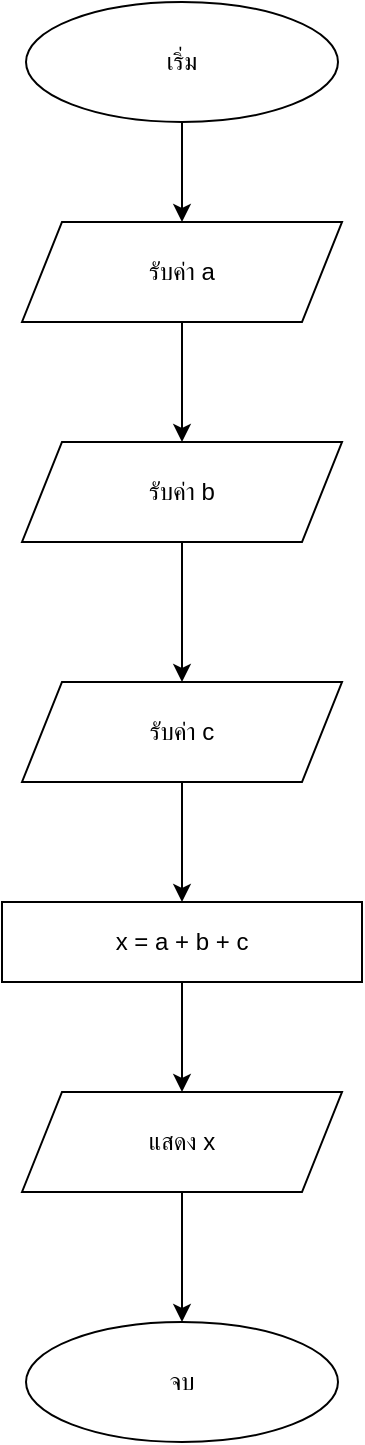 <mxfile version="25.0.3">
  <diagram name="Page-1" id="UO7eL6MkEstPp8H0Vrgt">
    <mxGraphModel dx="1909" dy="949" grid="1" gridSize="10" guides="1" tooltips="1" connect="1" arrows="1" fold="1" page="1" pageScale="1" pageWidth="827" pageHeight="1169" math="0" shadow="0">
      <root>
        <mxCell id="0" />
        <mxCell id="1" parent="0" />
        <mxCell id="7pDi_KAJMN6NUo0X3p8O-5" style="edgeStyle=orthogonalEdgeStyle;rounded=0;orthogonalLoop=1;jettySize=auto;html=1;exitX=0.5;exitY=1;exitDx=0;exitDy=0;entryX=0.5;entryY=0;entryDx=0;entryDy=0;" edge="1" parent="1" source="7pDi_KAJMN6NUo0X3p8O-1" target="7pDi_KAJMN6NUo0X3p8O-2">
          <mxGeometry relative="1" as="geometry" />
        </mxCell>
        <mxCell id="7pDi_KAJMN6NUo0X3p8O-1" value="เริ่ม" style="ellipse;whiteSpace=wrap;html=1;" vertex="1" parent="1">
          <mxGeometry x="354" y="40" width="156" height="60" as="geometry" />
        </mxCell>
        <mxCell id="7pDi_KAJMN6NUo0X3p8O-6" style="edgeStyle=orthogonalEdgeStyle;rounded=0;orthogonalLoop=1;jettySize=auto;html=1;exitX=0.5;exitY=1;exitDx=0;exitDy=0;entryX=0.5;entryY=0;entryDx=0;entryDy=0;" edge="1" parent="1" source="7pDi_KAJMN6NUo0X3p8O-2" target="7pDi_KAJMN6NUo0X3p8O-3">
          <mxGeometry relative="1" as="geometry" />
        </mxCell>
        <mxCell id="7pDi_KAJMN6NUo0X3p8O-2" value="รับค่า a" style="shape=parallelogram;perimeter=parallelogramPerimeter;whiteSpace=wrap;html=1;fixedSize=1;" vertex="1" parent="1">
          <mxGeometry x="352" y="150" width="160" height="50" as="geometry" />
        </mxCell>
        <mxCell id="7pDi_KAJMN6NUo0X3p8O-7" value="" style="edgeStyle=orthogonalEdgeStyle;rounded=0;orthogonalLoop=1;jettySize=auto;html=1;" edge="1" parent="1" source="7pDi_KAJMN6NUo0X3p8O-3" target="7pDi_KAJMN6NUo0X3p8O-4">
          <mxGeometry relative="1" as="geometry" />
        </mxCell>
        <mxCell id="7pDi_KAJMN6NUo0X3p8O-3" value="รับค่า b" style="shape=parallelogram;perimeter=parallelogramPerimeter;whiteSpace=wrap;html=1;fixedSize=1;" vertex="1" parent="1">
          <mxGeometry x="352" y="260" width="160" height="50" as="geometry" />
        </mxCell>
        <mxCell id="7pDi_KAJMN6NUo0X3p8O-9" value="" style="edgeStyle=orthogonalEdgeStyle;rounded=0;orthogonalLoop=1;jettySize=auto;html=1;" edge="1" parent="1" source="7pDi_KAJMN6NUo0X3p8O-4" target="7pDi_KAJMN6NUo0X3p8O-8">
          <mxGeometry relative="1" as="geometry" />
        </mxCell>
        <mxCell id="7pDi_KAJMN6NUo0X3p8O-4" value="รับค่า c" style="shape=parallelogram;perimeter=parallelogramPerimeter;whiteSpace=wrap;html=1;fixedSize=1;" vertex="1" parent="1">
          <mxGeometry x="352" y="380" width="160" height="50" as="geometry" />
        </mxCell>
        <mxCell id="7pDi_KAJMN6NUo0X3p8O-11" value="" style="edgeStyle=orthogonalEdgeStyle;rounded=0;orthogonalLoop=1;jettySize=auto;html=1;" edge="1" parent="1" source="7pDi_KAJMN6NUo0X3p8O-8" target="7pDi_KAJMN6NUo0X3p8O-10">
          <mxGeometry relative="1" as="geometry" />
        </mxCell>
        <mxCell id="7pDi_KAJMN6NUo0X3p8O-8" value="x = a + b + c" style="rounded=0;whiteSpace=wrap;html=1;" vertex="1" parent="1">
          <mxGeometry x="342" y="490" width="180" height="40" as="geometry" />
        </mxCell>
        <mxCell id="7pDi_KAJMN6NUo0X3p8O-13" value="" style="edgeStyle=orthogonalEdgeStyle;rounded=0;orthogonalLoop=1;jettySize=auto;html=1;" edge="1" parent="1" source="7pDi_KAJMN6NUo0X3p8O-10" target="7pDi_KAJMN6NUo0X3p8O-12">
          <mxGeometry relative="1" as="geometry" />
        </mxCell>
        <mxCell id="7pDi_KAJMN6NUo0X3p8O-10" value="แสดง x" style="shape=parallelogram;perimeter=parallelogramPerimeter;whiteSpace=wrap;html=1;fixedSize=1;" vertex="1" parent="1">
          <mxGeometry x="352" y="585" width="160" height="50" as="geometry" />
        </mxCell>
        <mxCell id="7pDi_KAJMN6NUo0X3p8O-12" value="จบ" style="ellipse;whiteSpace=wrap;html=1;" vertex="1" parent="1">
          <mxGeometry x="354" y="700" width="156" height="60" as="geometry" />
        </mxCell>
      </root>
    </mxGraphModel>
  </diagram>
</mxfile>
